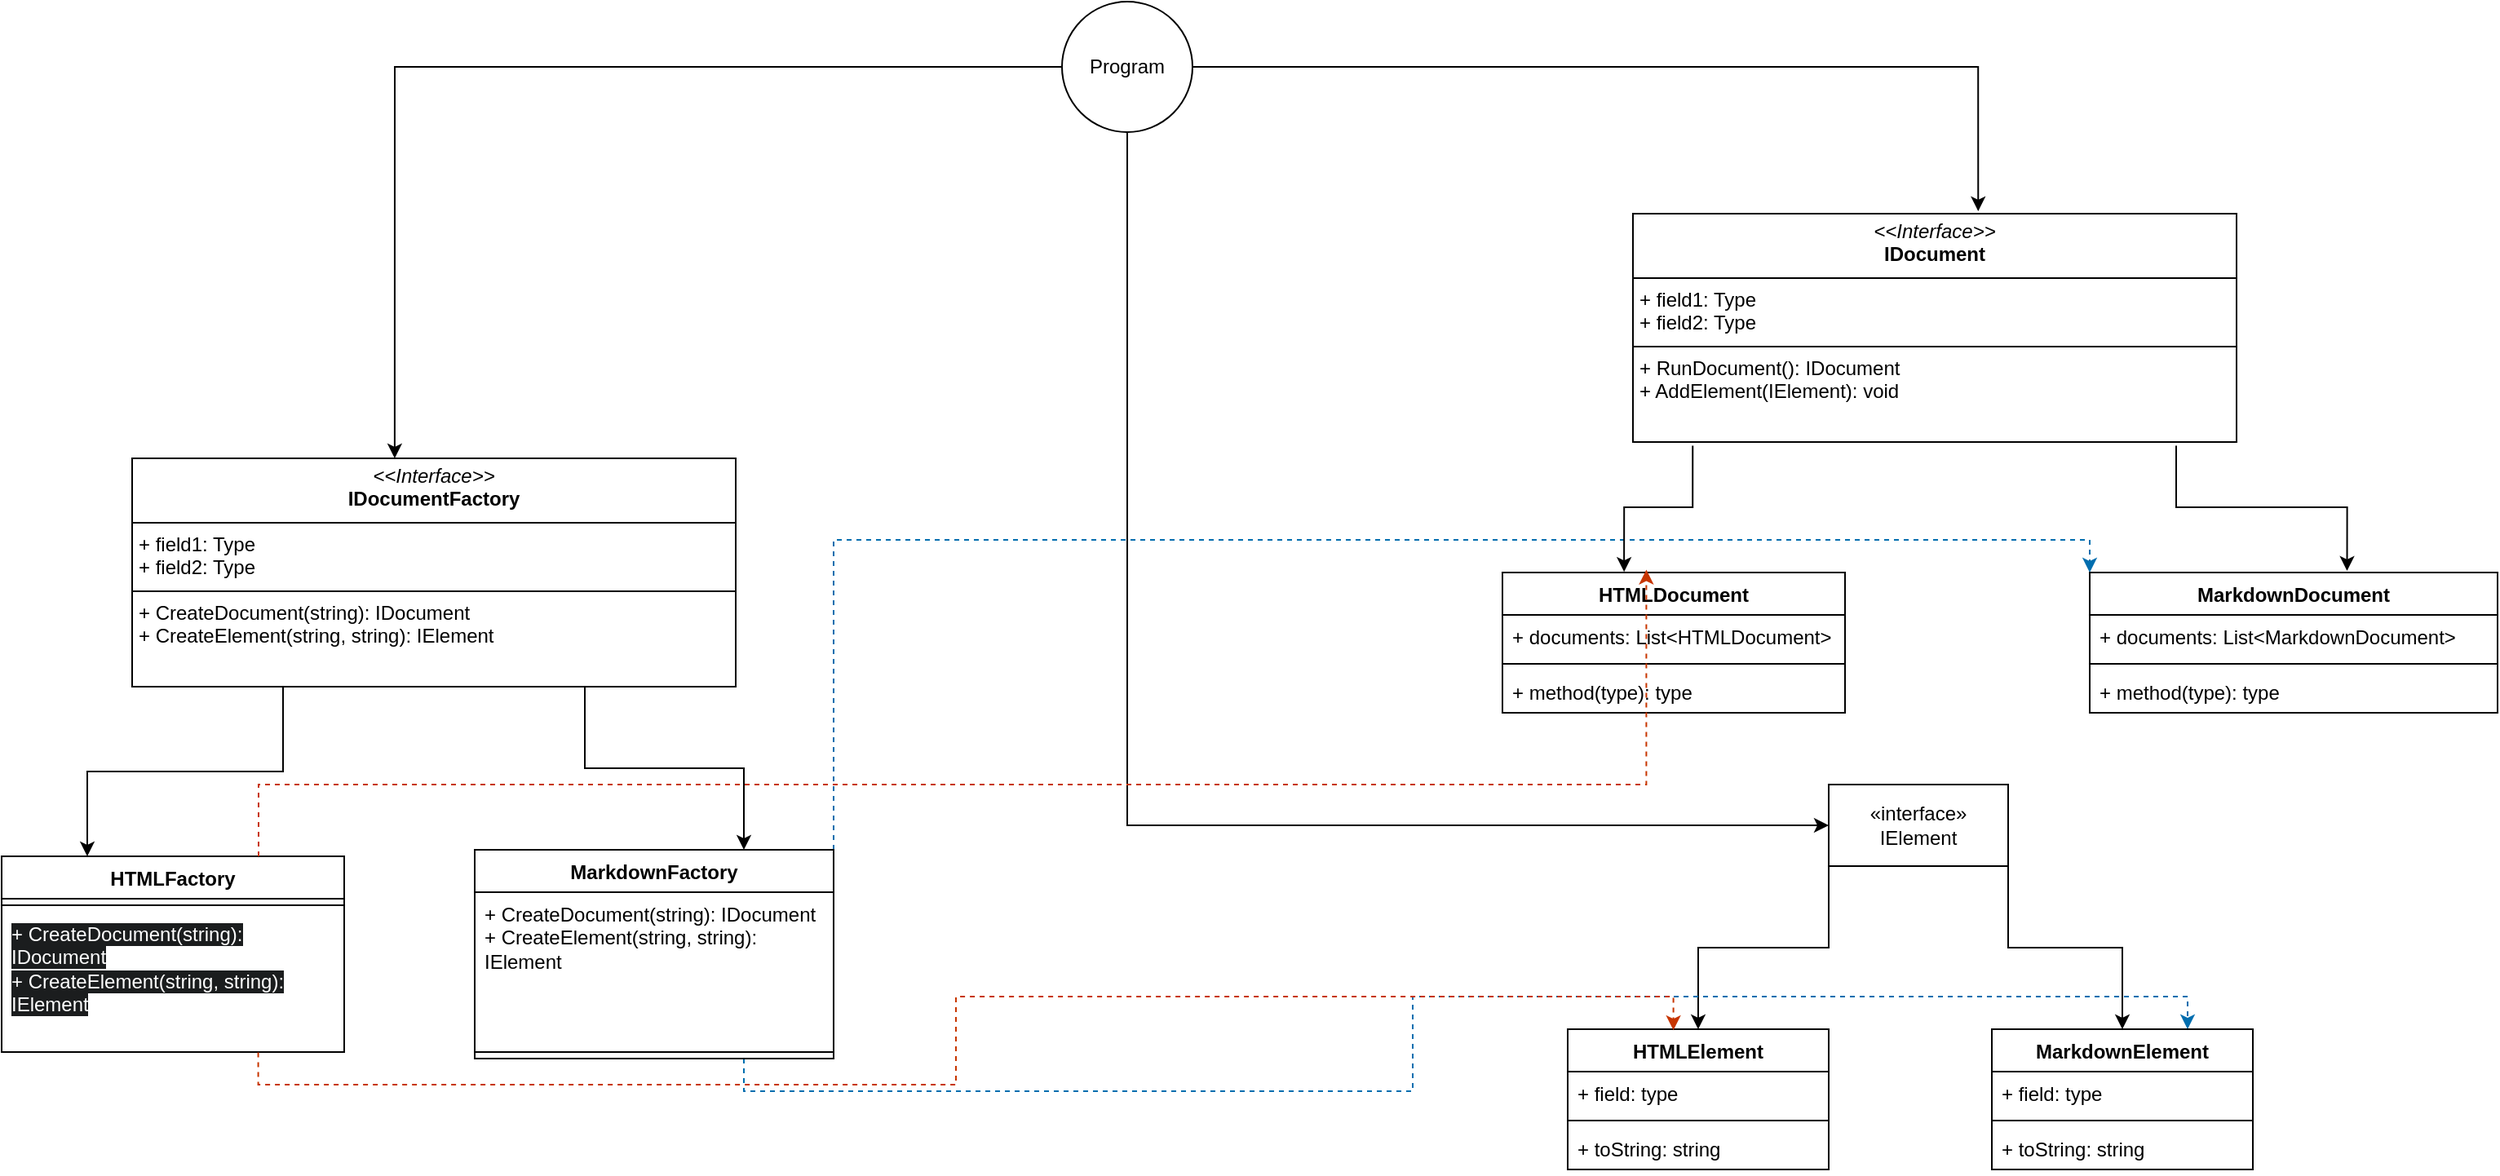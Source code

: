 <mxfile version="27.0.5">
  <diagram name="Page-1" id="23aa2jNg6mNxBhTLZj_L">
    <mxGraphModel dx="1633" dy="1457" grid="1" gridSize="10" guides="1" tooltips="1" connect="1" arrows="1" fold="1" page="0" pageScale="1" pageWidth="850" pageHeight="1100" math="0" shadow="0">
      <root>
        <mxCell id="0" />
        <mxCell id="1" parent="0" />
        <mxCell id="t4djI5GSGkKYhfJ7Ap08-16" style="edgeStyle=orthogonalEdgeStyle;rounded=0;orthogonalLoop=1;jettySize=auto;html=1;exitX=0.25;exitY=1;exitDx=0;exitDy=0;entryX=0.25;entryY=0;entryDx=0;entryDy=0;" edge="1" parent="1" source="t4djI5GSGkKYhfJ7Ap08-5" target="t4djI5GSGkKYhfJ7Ap08-8">
          <mxGeometry relative="1" as="geometry" />
        </mxCell>
        <mxCell id="t4djI5GSGkKYhfJ7Ap08-5" value="&lt;p style=&quot;margin:0px;margin-top:4px;text-align:center;&quot;&gt;&lt;i&gt;&amp;lt;&amp;lt;Interface&amp;gt;&amp;gt;&lt;/i&gt;&lt;br&gt;&lt;b&gt;IDocumentFactory&lt;/b&gt;&lt;/p&gt;&lt;hr size=&quot;1&quot; style=&quot;border-style:solid;&quot;&gt;&lt;p style=&quot;margin:0px;margin-left:4px;&quot;&gt;+ field1: Type&lt;br&gt;+ field2: Type&lt;/p&gt;&lt;hr size=&quot;1&quot; style=&quot;border-style:solid;&quot;&gt;&lt;p style=&quot;margin:0px;margin-left:4px;&quot;&gt;+ CreateDocument(string): IDocument&lt;br&gt;+ CreateElement(string, string): IElement&lt;/p&gt;" style="verticalAlign=top;align=left;overflow=fill;html=1;whiteSpace=wrap;" vertex="1" parent="1">
          <mxGeometry x="-10" y="80" width="370" height="140" as="geometry" />
        </mxCell>
        <mxCell id="t4djI5GSGkKYhfJ7Ap08-26" style="edgeStyle=orthogonalEdgeStyle;rounded=0;orthogonalLoop=1;jettySize=auto;html=1;exitX=0;exitY=1;exitDx=0;exitDy=0;entryX=0.5;entryY=0;entryDx=0;entryDy=0;" edge="1" parent="1" source="t4djI5GSGkKYhfJ7Ap08-6" target="t4djI5GSGkKYhfJ7Ap08-18">
          <mxGeometry relative="1" as="geometry" />
        </mxCell>
        <mxCell id="t4djI5GSGkKYhfJ7Ap08-27" style="edgeStyle=orthogonalEdgeStyle;rounded=0;orthogonalLoop=1;jettySize=auto;html=1;exitX=1;exitY=1;exitDx=0;exitDy=0;entryX=0.5;entryY=0;entryDx=0;entryDy=0;" edge="1" parent="1" source="t4djI5GSGkKYhfJ7Ap08-6" target="t4djI5GSGkKYhfJ7Ap08-22">
          <mxGeometry relative="1" as="geometry" />
        </mxCell>
        <mxCell id="t4djI5GSGkKYhfJ7Ap08-6" value="«interface»&lt;br&gt;&lt;div&gt;IElement&lt;/div&gt;" style="html=1;whiteSpace=wrap;" vertex="1" parent="1">
          <mxGeometry x="1030" y="280" width="110" height="50" as="geometry" />
        </mxCell>
        <mxCell id="t4djI5GSGkKYhfJ7Ap08-7" value="&lt;p style=&quot;margin:0px;margin-top:4px;text-align:center;&quot;&gt;&lt;i&gt;&amp;lt;&amp;lt;Interface&amp;gt;&amp;gt;&lt;/i&gt;&lt;br&gt;&lt;b&gt;IDocument&lt;/b&gt;&lt;/p&gt;&lt;hr size=&quot;1&quot; style=&quot;border-style:solid;&quot;&gt;&lt;p style=&quot;margin:0px;margin-left:4px;&quot;&gt;+ field1: Type&lt;br&gt;+ field2: Type&lt;/p&gt;&lt;hr size=&quot;1&quot; style=&quot;border-style:solid;&quot;&gt;&lt;p style=&quot;margin:0px;margin-left:4px;&quot;&gt;+ RunDocument(): IDocument&lt;br&gt;+ AddElement(IElement): void&lt;/p&gt;" style="verticalAlign=top;align=left;overflow=fill;html=1;whiteSpace=wrap;" vertex="1" parent="1">
          <mxGeometry x="910" y="-70" width="370" height="140" as="geometry" />
        </mxCell>
        <mxCell id="t4djI5GSGkKYhfJ7Ap08-8" value="&lt;div&gt;HTMLFactory&lt;/div&gt;" style="swimlane;fontStyle=1;align=center;verticalAlign=top;childLayout=stackLayout;horizontal=1;startSize=26;horizontalStack=0;resizeParent=1;resizeParentMax=0;resizeLast=0;collapsible=1;marginBottom=0;whiteSpace=wrap;html=1;" vertex="1" parent="1">
          <mxGeometry x="-90" y="324" width="210" height="120" as="geometry" />
        </mxCell>
        <mxCell id="t4djI5GSGkKYhfJ7Ap08-10" value="" style="line;strokeWidth=1;fillColor=none;align=left;verticalAlign=middle;spacingTop=-1;spacingLeft=3;spacingRight=3;rotatable=0;labelPosition=right;points=[];portConstraint=eastwest;strokeColor=inherit;" vertex="1" parent="t4djI5GSGkKYhfJ7Ap08-8">
          <mxGeometry y="26" width="210" height="8" as="geometry" />
        </mxCell>
        <mxCell id="t4djI5GSGkKYhfJ7Ap08-11" value="&lt;span style=&quot;color: rgb(255, 255, 255); font-family: Helvetica; font-size: 12px; font-style: normal; font-variant-ligatures: normal; font-variant-caps: normal; font-weight: 400; letter-spacing: normal; orphans: 2; text-align: left; text-indent: 0px; text-transform: none; widows: 2; word-spacing: 0px; -webkit-text-stroke-width: 0px; white-space: normal; background-color: rgb(27, 29, 30); text-decoration-thickness: initial; text-decoration-style: initial; text-decoration-color: initial; display: inline !important; float: none;&quot;&gt;+ CreateDocument(string): IDocument&lt;/span&gt;&lt;br style=&quot;forced-color-adjust: none; box-shadow: none !important; color: rgb(255, 255, 255); font-family: Helvetica; font-size: 12px; font-style: normal; font-variant-ligatures: normal; font-variant-caps: normal; font-weight: 400; letter-spacing: normal; orphans: 2; text-align: left; text-indent: 0px; text-transform: none; widows: 2; word-spacing: 0px; -webkit-text-stroke-width: 0px; white-space: normal; background-color: rgb(27, 29, 30); text-decoration-thickness: initial; text-decoration-style: initial; text-decoration-color: initial;&quot;&gt;&lt;span style=&quot;color: rgb(255, 255, 255); font-family: Helvetica; font-size: 12px; font-style: normal; font-variant-ligatures: normal; font-variant-caps: normal; font-weight: 400; letter-spacing: normal; orphans: 2; text-align: left; text-indent: 0px; text-transform: none; widows: 2; word-spacing: 0px; -webkit-text-stroke-width: 0px; white-space: normal; background-color: rgb(27, 29, 30); text-decoration-thickness: initial; text-decoration-style: initial; text-decoration-color: initial; display: inline !important; float: none;&quot;&gt;+ CreateElement(string, string): IElement&lt;/span&gt;&lt;div&gt;&lt;br/&gt;&lt;/div&gt;" style="text;strokeColor=none;fillColor=none;align=left;verticalAlign=top;spacingLeft=4;spacingRight=4;overflow=hidden;rotatable=0;points=[[0,0.5],[1,0.5]];portConstraint=eastwest;whiteSpace=wrap;html=1;" vertex="1" parent="t4djI5GSGkKYhfJ7Ap08-8">
          <mxGeometry y="34" width="210" height="86" as="geometry" />
        </mxCell>
        <mxCell id="t4djI5GSGkKYhfJ7Ap08-43" style="edgeStyle=orthogonalEdgeStyle;rounded=0;orthogonalLoop=1;jettySize=auto;html=1;exitX=1;exitY=0;exitDx=0;exitDy=0;entryX=0;entryY=0;entryDx=0;entryDy=0;fillColor=#1ba1e2;strokeColor=#006EAF;dashed=1;" edge="1" parent="1" source="t4djI5GSGkKYhfJ7Ap08-12" target="t4djI5GSGkKYhfJ7Ap08-32">
          <mxGeometry relative="1" as="geometry" />
        </mxCell>
        <mxCell id="t4djI5GSGkKYhfJ7Ap08-44" style="edgeStyle=orthogonalEdgeStyle;rounded=0;orthogonalLoop=1;jettySize=auto;html=1;exitX=0.75;exitY=1;exitDx=0;exitDy=0;entryX=0.75;entryY=0;entryDx=0;entryDy=0;fillColor=#1ba1e2;strokeColor=#006EAF;dashed=1;" edge="1" parent="1" source="t4djI5GSGkKYhfJ7Ap08-12" target="t4djI5GSGkKYhfJ7Ap08-22">
          <mxGeometry relative="1" as="geometry" />
        </mxCell>
        <mxCell id="t4djI5GSGkKYhfJ7Ap08-12" value="&lt;div&gt;MarkdownFactory&lt;/div&gt;" style="swimlane;fontStyle=1;align=center;verticalAlign=top;childLayout=stackLayout;horizontal=1;startSize=26;horizontalStack=0;resizeParent=1;resizeParentMax=0;resizeLast=0;collapsible=1;marginBottom=0;whiteSpace=wrap;html=1;" vertex="1" parent="1">
          <mxGeometry x="200" y="320" width="220" height="128" as="geometry" />
        </mxCell>
        <mxCell id="t4djI5GSGkKYhfJ7Ap08-13" value="+ CreateDocument(string): IDocument&lt;br&gt;+ CreateElement(string, string): IElement" style="text;strokeColor=none;fillColor=none;align=left;verticalAlign=top;spacingLeft=4;spacingRight=4;overflow=hidden;rotatable=0;points=[[0,0.5],[1,0.5]];portConstraint=eastwest;whiteSpace=wrap;html=1;" vertex="1" parent="t4djI5GSGkKYhfJ7Ap08-12">
          <mxGeometry y="26" width="220" height="94" as="geometry" />
        </mxCell>
        <mxCell id="t4djI5GSGkKYhfJ7Ap08-14" value="" style="line;strokeWidth=1;fillColor=none;align=left;verticalAlign=middle;spacingTop=-1;spacingLeft=3;spacingRight=3;rotatable=0;labelPosition=right;points=[];portConstraint=eastwest;strokeColor=inherit;" vertex="1" parent="t4djI5GSGkKYhfJ7Ap08-12">
          <mxGeometry y="120" width="220" height="8" as="geometry" />
        </mxCell>
        <mxCell id="t4djI5GSGkKYhfJ7Ap08-17" style="edgeStyle=orthogonalEdgeStyle;rounded=0;orthogonalLoop=1;jettySize=auto;html=1;exitX=0.75;exitY=1;exitDx=0;exitDy=0;entryX=0.75;entryY=0;entryDx=0;entryDy=0;" edge="1" parent="1" source="t4djI5GSGkKYhfJ7Ap08-5" target="t4djI5GSGkKYhfJ7Ap08-12">
          <mxGeometry relative="1" as="geometry">
            <mxPoint x="370" y="310" as="targetPoint" />
          </mxGeometry>
        </mxCell>
        <mxCell id="t4djI5GSGkKYhfJ7Ap08-18" value="HTMLElement" style="swimlane;fontStyle=1;align=center;verticalAlign=top;childLayout=stackLayout;horizontal=1;startSize=26;horizontalStack=0;resizeParent=1;resizeParentMax=0;resizeLast=0;collapsible=1;marginBottom=0;whiteSpace=wrap;html=1;" vertex="1" parent="1">
          <mxGeometry x="870" y="430" width="160" height="86" as="geometry" />
        </mxCell>
        <mxCell id="t4djI5GSGkKYhfJ7Ap08-19" value="+ field: type" style="text;strokeColor=none;fillColor=none;align=left;verticalAlign=top;spacingLeft=4;spacingRight=4;overflow=hidden;rotatable=0;points=[[0,0.5],[1,0.5]];portConstraint=eastwest;whiteSpace=wrap;html=1;" vertex="1" parent="t4djI5GSGkKYhfJ7Ap08-18">
          <mxGeometry y="26" width="160" height="26" as="geometry" />
        </mxCell>
        <mxCell id="t4djI5GSGkKYhfJ7Ap08-20" value="" style="line;strokeWidth=1;fillColor=none;align=left;verticalAlign=middle;spacingTop=-1;spacingLeft=3;spacingRight=3;rotatable=0;labelPosition=right;points=[];portConstraint=eastwest;strokeColor=inherit;" vertex="1" parent="t4djI5GSGkKYhfJ7Ap08-18">
          <mxGeometry y="52" width="160" height="8" as="geometry" />
        </mxCell>
        <mxCell id="t4djI5GSGkKYhfJ7Ap08-21" value="+ toString: string" style="text;strokeColor=none;fillColor=none;align=left;verticalAlign=top;spacingLeft=4;spacingRight=4;overflow=hidden;rotatable=0;points=[[0,0.5],[1,0.5]];portConstraint=eastwest;whiteSpace=wrap;html=1;" vertex="1" parent="t4djI5GSGkKYhfJ7Ap08-18">
          <mxGeometry y="60" width="160" height="26" as="geometry" />
        </mxCell>
        <mxCell id="t4djI5GSGkKYhfJ7Ap08-22" value="MarkdownElement" style="swimlane;fontStyle=1;align=center;verticalAlign=top;childLayout=stackLayout;horizontal=1;startSize=26;horizontalStack=0;resizeParent=1;resizeParentMax=0;resizeLast=0;collapsible=1;marginBottom=0;whiteSpace=wrap;html=1;" vertex="1" parent="1">
          <mxGeometry x="1130" y="430" width="160" height="86" as="geometry" />
        </mxCell>
        <mxCell id="t4djI5GSGkKYhfJ7Ap08-23" value="+ field: type" style="text;strokeColor=none;fillColor=none;align=left;verticalAlign=top;spacingLeft=4;spacingRight=4;overflow=hidden;rotatable=0;points=[[0,0.5],[1,0.5]];portConstraint=eastwest;whiteSpace=wrap;html=1;" vertex="1" parent="t4djI5GSGkKYhfJ7Ap08-22">
          <mxGeometry y="26" width="160" height="26" as="geometry" />
        </mxCell>
        <mxCell id="t4djI5GSGkKYhfJ7Ap08-24" value="" style="line;strokeWidth=1;fillColor=none;align=left;verticalAlign=middle;spacingTop=-1;spacingLeft=3;spacingRight=3;rotatable=0;labelPosition=right;points=[];portConstraint=eastwest;strokeColor=inherit;" vertex="1" parent="t4djI5GSGkKYhfJ7Ap08-22">
          <mxGeometry y="52" width="160" height="8" as="geometry" />
        </mxCell>
        <mxCell id="t4djI5GSGkKYhfJ7Ap08-25" value="+ toString: string&lt;div&gt;&lt;br&gt;&lt;/div&gt;" style="text;strokeColor=none;fillColor=none;align=left;verticalAlign=top;spacingLeft=4;spacingRight=4;overflow=hidden;rotatable=0;points=[[0,0.5],[1,0.5]];portConstraint=eastwest;whiteSpace=wrap;html=1;" vertex="1" parent="t4djI5GSGkKYhfJ7Ap08-22">
          <mxGeometry y="60" width="160" height="26" as="geometry" />
        </mxCell>
        <mxCell id="t4djI5GSGkKYhfJ7Ap08-28" value="HTMLDocument" style="swimlane;fontStyle=1;align=center;verticalAlign=top;childLayout=stackLayout;horizontal=1;startSize=26;horizontalStack=0;resizeParent=1;resizeParentMax=0;resizeLast=0;collapsible=1;marginBottom=0;whiteSpace=wrap;html=1;" vertex="1" parent="1">
          <mxGeometry x="830" y="150" width="210" height="86" as="geometry" />
        </mxCell>
        <mxCell id="t4djI5GSGkKYhfJ7Ap08-29" value="+ documents: List&amp;lt;HTMLDocument&amp;gt;" style="text;strokeColor=none;fillColor=none;align=left;verticalAlign=top;spacingLeft=4;spacingRight=4;overflow=hidden;rotatable=0;points=[[0,0.5],[1,0.5]];portConstraint=eastwest;whiteSpace=wrap;html=1;" vertex="1" parent="t4djI5GSGkKYhfJ7Ap08-28">
          <mxGeometry y="26" width="210" height="26" as="geometry" />
        </mxCell>
        <mxCell id="t4djI5GSGkKYhfJ7Ap08-30" value="" style="line;strokeWidth=1;fillColor=none;align=left;verticalAlign=middle;spacingTop=-1;spacingLeft=3;spacingRight=3;rotatable=0;labelPosition=right;points=[];portConstraint=eastwest;strokeColor=inherit;" vertex="1" parent="t4djI5GSGkKYhfJ7Ap08-28">
          <mxGeometry y="52" width="210" height="8" as="geometry" />
        </mxCell>
        <mxCell id="t4djI5GSGkKYhfJ7Ap08-31" value="+ method(type): type" style="text;strokeColor=none;fillColor=none;align=left;verticalAlign=top;spacingLeft=4;spacingRight=4;overflow=hidden;rotatable=0;points=[[0,0.5],[1,0.5]];portConstraint=eastwest;whiteSpace=wrap;html=1;" vertex="1" parent="t4djI5GSGkKYhfJ7Ap08-28">
          <mxGeometry y="60" width="210" height="26" as="geometry" />
        </mxCell>
        <mxCell id="t4djI5GSGkKYhfJ7Ap08-32" value="MarkdownDocument" style="swimlane;fontStyle=1;align=center;verticalAlign=top;childLayout=stackLayout;horizontal=1;startSize=26;horizontalStack=0;resizeParent=1;resizeParentMax=0;resizeLast=0;collapsible=1;marginBottom=0;whiteSpace=wrap;html=1;" vertex="1" parent="1">
          <mxGeometry x="1190" y="150" width="250" height="86" as="geometry" />
        </mxCell>
        <mxCell id="t4djI5GSGkKYhfJ7Ap08-47" value="+ documents: List&amp;lt;MarkdownDocument&amp;gt;" style="text;strokeColor=none;fillColor=none;align=left;verticalAlign=top;spacingLeft=4;spacingRight=4;overflow=hidden;rotatable=0;points=[[0,0.5],[1,0.5]];portConstraint=eastwest;whiteSpace=wrap;html=1;" vertex="1" parent="t4djI5GSGkKYhfJ7Ap08-32">
          <mxGeometry y="26" width="250" height="26" as="geometry" />
        </mxCell>
        <mxCell id="t4djI5GSGkKYhfJ7Ap08-34" value="" style="line;strokeWidth=1;fillColor=none;align=left;verticalAlign=middle;spacingTop=-1;spacingLeft=3;spacingRight=3;rotatable=0;labelPosition=right;points=[];portConstraint=eastwest;strokeColor=inherit;" vertex="1" parent="t4djI5GSGkKYhfJ7Ap08-32">
          <mxGeometry y="52" width="250" height="8" as="geometry" />
        </mxCell>
        <mxCell id="t4djI5GSGkKYhfJ7Ap08-35" value="+ method(type): type" style="text;strokeColor=none;fillColor=none;align=left;verticalAlign=top;spacingLeft=4;spacingRight=4;overflow=hidden;rotatable=0;points=[[0,0.5],[1,0.5]];portConstraint=eastwest;whiteSpace=wrap;html=1;" vertex="1" parent="t4djI5GSGkKYhfJ7Ap08-32">
          <mxGeometry y="60" width="250" height="26" as="geometry" />
        </mxCell>
        <mxCell id="t4djI5GSGkKYhfJ7Ap08-36" style="edgeStyle=orthogonalEdgeStyle;rounded=0;orthogonalLoop=1;jettySize=auto;html=1;exitX=0.099;exitY=1.016;exitDx=0;exitDy=0;entryX=0.355;entryY=-0.005;entryDx=0;entryDy=0;entryPerimeter=0;exitPerimeter=0;" edge="1" parent="1" source="t4djI5GSGkKYhfJ7Ap08-7" target="t4djI5GSGkKYhfJ7Ap08-28">
          <mxGeometry relative="1" as="geometry" />
        </mxCell>
        <mxCell id="t4djI5GSGkKYhfJ7Ap08-37" style="edgeStyle=orthogonalEdgeStyle;rounded=0;orthogonalLoop=1;jettySize=auto;html=1;exitX=0.9;exitY=1.016;exitDx=0;exitDy=0;entryX=0.631;entryY=-0.012;entryDx=0;entryDy=0;entryPerimeter=0;exitPerimeter=0;" edge="1" parent="1" source="t4djI5GSGkKYhfJ7Ap08-7" target="t4djI5GSGkKYhfJ7Ap08-32">
          <mxGeometry relative="1" as="geometry" />
        </mxCell>
        <mxCell id="t4djI5GSGkKYhfJ7Ap08-41" style="edgeStyle=orthogonalEdgeStyle;rounded=0;orthogonalLoop=1;jettySize=auto;html=1;exitX=0.5;exitY=1;exitDx=0;exitDy=0;entryX=0;entryY=0.5;entryDx=0;entryDy=0;" edge="1" parent="1" source="t4djI5GSGkKYhfJ7Ap08-38" target="t4djI5GSGkKYhfJ7Ap08-6">
          <mxGeometry relative="1" as="geometry" />
        </mxCell>
        <mxCell id="t4djI5GSGkKYhfJ7Ap08-38" value="Program" style="ellipse;whiteSpace=wrap;html=1;aspect=fixed;" vertex="1" parent="1">
          <mxGeometry x="560" y="-200" width="80" height="80" as="geometry" />
        </mxCell>
        <mxCell id="t4djI5GSGkKYhfJ7Ap08-39" style="edgeStyle=orthogonalEdgeStyle;rounded=0;orthogonalLoop=1;jettySize=auto;html=1;exitX=0;exitY=0.5;exitDx=0;exitDy=0;entryX=0.435;entryY=0;entryDx=0;entryDy=0;entryPerimeter=0;" edge="1" parent="1" source="t4djI5GSGkKYhfJ7Ap08-38" target="t4djI5GSGkKYhfJ7Ap08-5">
          <mxGeometry relative="1" as="geometry" />
        </mxCell>
        <mxCell id="t4djI5GSGkKYhfJ7Ap08-40" style="edgeStyle=orthogonalEdgeStyle;rounded=0;orthogonalLoop=1;jettySize=auto;html=1;exitX=1;exitY=0.5;exitDx=0;exitDy=0;entryX=0.572;entryY=-0.011;entryDx=0;entryDy=0;entryPerimeter=0;" edge="1" parent="1" source="t4djI5GSGkKYhfJ7Ap08-38" target="t4djI5GSGkKYhfJ7Ap08-7">
          <mxGeometry relative="1" as="geometry" />
        </mxCell>
        <mxCell id="t4djI5GSGkKYhfJ7Ap08-45" style="edgeStyle=orthogonalEdgeStyle;rounded=0;orthogonalLoop=1;jettySize=auto;html=1;exitX=0.75;exitY=0;exitDx=0;exitDy=0;entryX=0.42;entryY=-0.02;entryDx=0;entryDy=0;entryPerimeter=0;fillColor=#fa6800;strokeColor=#C73500;dashed=1;" edge="1" parent="1" source="t4djI5GSGkKYhfJ7Ap08-8" target="t4djI5GSGkKYhfJ7Ap08-28">
          <mxGeometry relative="1" as="geometry" />
        </mxCell>
        <mxCell id="t4djI5GSGkKYhfJ7Ap08-46" style="edgeStyle=orthogonalEdgeStyle;rounded=0;orthogonalLoop=1;jettySize=auto;html=1;exitX=0.749;exitY=1.003;exitDx=0;exitDy=0;entryX=0.405;entryY=0.007;entryDx=0;entryDy=0;entryPerimeter=0;exitPerimeter=0;fillColor=#fa6800;strokeColor=#C73500;dashed=1;" edge="1" parent="1" source="t4djI5GSGkKYhfJ7Ap08-11" target="t4djI5GSGkKYhfJ7Ap08-18">
          <mxGeometry relative="1" as="geometry" />
        </mxCell>
      </root>
    </mxGraphModel>
  </diagram>
</mxfile>
